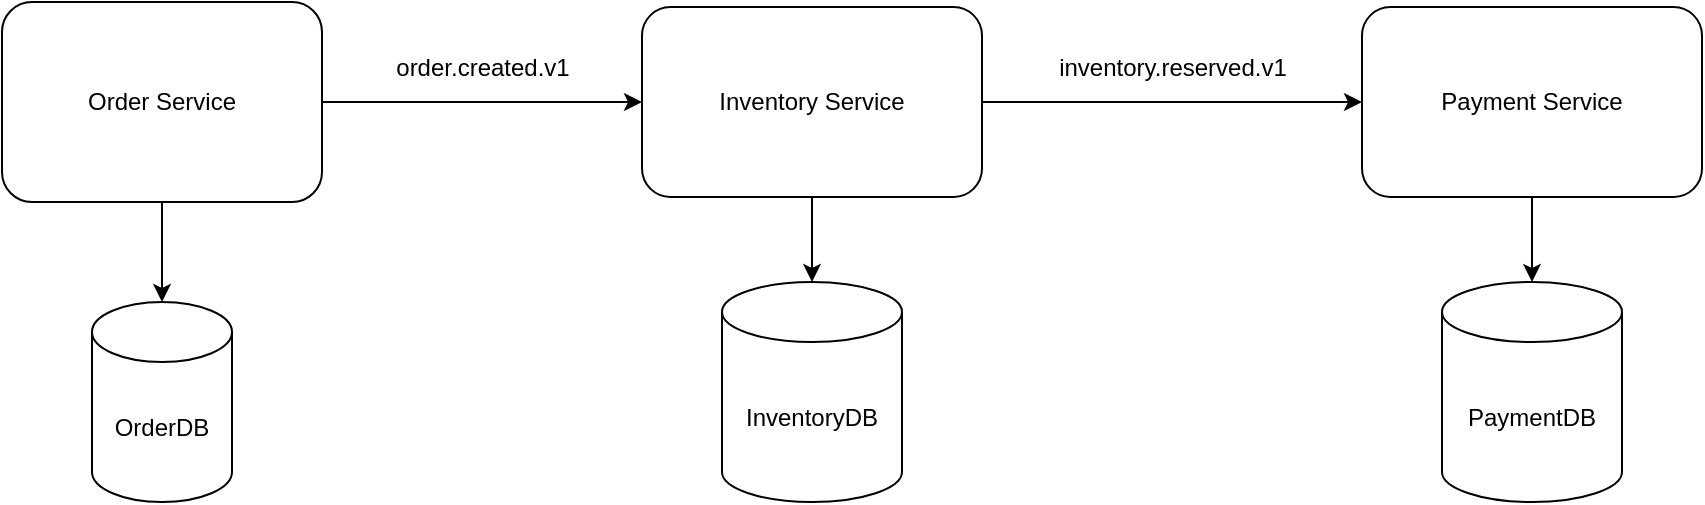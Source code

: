 <mxfile version="27.0.2">
  <diagram name="Page-1" id="B6scyaqq9aUN9wMyHdbF">
    <mxGraphModel dx="1605" dy="1013" grid="1" gridSize="10" guides="1" tooltips="1" connect="1" arrows="1" fold="1" page="1" pageScale="1" pageWidth="850" pageHeight="1100" math="0" shadow="0">
      <root>
        <mxCell id="0" />
        <mxCell id="1" parent="0" />
        <mxCell id="tE_9rgRd44uCfNkiKc3w-25" value="" style="edgeStyle=orthogonalEdgeStyle;rounded=0;orthogonalLoop=1;jettySize=auto;html=1;" edge="1" parent="1" source="tE_9rgRd44uCfNkiKc3w-8" target="tE_9rgRd44uCfNkiKc3w-24">
          <mxGeometry relative="1" as="geometry" />
        </mxCell>
        <mxCell id="tE_9rgRd44uCfNkiKc3w-27" value="" style="edgeStyle=orthogonalEdgeStyle;rounded=0;orthogonalLoop=1;jettySize=auto;html=1;" edge="1" parent="1" source="tE_9rgRd44uCfNkiKc3w-8" target="tE_9rgRd44uCfNkiKc3w-26">
          <mxGeometry relative="1" as="geometry" />
        </mxCell>
        <mxCell id="tE_9rgRd44uCfNkiKc3w-8" value="Order Service" style="rounded=1;whiteSpace=wrap;html=1;" vertex="1" parent="1">
          <mxGeometry x="50" y="160" width="160" height="100" as="geometry" />
        </mxCell>
        <mxCell id="tE_9rgRd44uCfNkiKc3w-24" value="OrderDB" style="shape=cylinder3;whiteSpace=wrap;html=1;boundedLbl=1;backgroundOutline=1;size=15;" vertex="1" parent="1">
          <mxGeometry x="95" y="310" width="70" height="100" as="geometry" />
        </mxCell>
        <mxCell id="tE_9rgRd44uCfNkiKc3w-30" value="" style="edgeStyle=orthogonalEdgeStyle;rounded=0;orthogonalLoop=1;jettySize=auto;html=1;" edge="1" parent="1" source="tE_9rgRd44uCfNkiKc3w-26" target="tE_9rgRd44uCfNkiKc3w-29">
          <mxGeometry relative="1" as="geometry" />
        </mxCell>
        <mxCell id="tE_9rgRd44uCfNkiKc3w-32" value="" style="edgeStyle=orthogonalEdgeStyle;rounded=0;orthogonalLoop=1;jettySize=auto;html=1;" edge="1" parent="1" source="tE_9rgRd44uCfNkiKc3w-26">
          <mxGeometry relative="1" as="geometry">
            <mxPoint x="730" y="210" as="targetPoint" />
          </mxGeometry>
        </mxCell>
        <mxCell id="tE_9rgRd44uCfNkiKc3w-26" value="Inventory Service" style="whiteSpace=wrap;html=1;rounded=1;" vertex="1" parent="1">
          <mxGeometry x="370" y="162.5" width="170" height="95" as="geometry" />
        </mxCell>
        <mxCell id="tE_9rgRd44uCfNkiKc3w-28" value="order.created.v1" style="text;html=1;align=center;verticalAlign=middle;resizable=0;points=[];autosize=1;strokeColor=none;fillColor=none;" vertex="1" parent="1">
          <mxGeometry x="220" y="178" width="140" height="30" as="geometry" />
        </mxCell>
        <mxCell id="tE_9rgRd44uCfNkiKc3w-29" value="InventoryDB" style="shape=cylinder3;whiteSpace=wrap;html=1;boundedLbl=1;backgroundOutline=1;size=15;" vertex="1" parent="1">
          <mxGeometry x="410" y="300" width="90" height="110" as="geometry" />
        </mxCell>
        <mxCell id="tE_9rgRd44uCfNkiKc3w-35" value="" style="edgeStyle=orthogonalEdgeStyle;rounded=0;orthogonalLoop=1;jettySize=auto;html=1;" edge="1" parent="1" source="tE_9rgRd44uCfNkiKc3w-33" target="tE_9rgRd44uCfNkiKc3w-34">
          <mxGeometry relative="1" as="geometry" />
        </mxCell>
        <mxCell id="tE_9rgRd44uCfNkiKc3w-33" value="Payment Service" style="whiteSpace=wrap;html=1;rounded=1;" vertex="1" parent="1">
          <mxGeometry x="730" y="162.5" width="170" height="95" as="geometry" />
        </mxCell>
        <mxCell id="tE_9rgRd44uCfNkiKc3w-34" value="PaymentDB" style="shape=cylinder3;whiteSpace=wrap;html=1;boundedLbl=1;backgroundOutline=1;size=15;" vertex="1" parent="1">
          <mxGeometry x="770" y="300" width="90" height="110" as="geometry" />
        </mxCell>
        <mxCell id="tE_9rgRd44uCfNkiKc3w-36" value="inventory.reserved.v1" style="text;html=1;align=center;verticalAlign=middle;resizable=0;points=[];autosize=1;strokeColor=none;fillColor=none;" vertex="1" parent="1">
          <mxGeometry x="550" y="178" width="170" height="30" as="geometry" />
        </mxCell>
      </root>
    </mxGraphModel>
  </diagram>
</mxfile>
